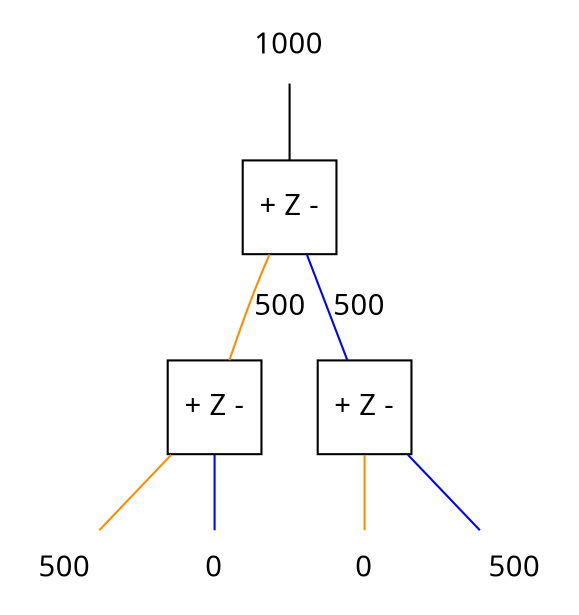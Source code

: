 graph "" {
	graph [fontname=vazir];
	node [fontname=vazir];
	edge [fontname=vazir];

	n1 [label="1000", shape=none];
	z1 [label="+ Z -", shape="square"];
	z2 [label="+ Z -", shape="square"];
	z3 [label="+ Z -", shape="square"];
	
	n2 [label="0", shape=none];
	n3 [label="500", shape=none];
	n4 [label="500", shape=none];
	n5 [label="0", shape=none];
	n1 -- z1;
	z1 -- z2 [label="500",color=darkorange];
	z1 -- z3 [label="500",color=blue];
	z3 -- n2 [color=darkorange];
	z3 -- n3 [color=blue];
	z2 -- n4 [color=darkorange];
	z2 -- n5 [color=blue];
}
